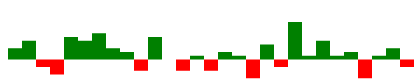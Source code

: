 {
  "$schema": "https://vega.github.io/schema/vega/v5.json",
  "width": 210,
  "height": 30,
  "padding": 0,
  "data": [
    {
      "name": "table",
      "values": [
        {
          "game": "g1",
          "diff": 3
        },
        {
          "game": "g2",
          "diff": 5
        },
        {
          "game": "g3",
          "diff": -2
        },
        {
          "game": "g4",
          "diff": -4
        },
        {
          "game": "g5",
          "diff": 6
        },
        {
          "game": "g6",
          "diff": 5
        },
        {
          "game": "g7",
          "diff": 7
        },
        {
          "game": "g8",
          "diff": 3
        },
        {
          "game": "g9",
          "diff": 2
        },
                {
          "game": "g10",
          "diff": -3
        },
                {
          "game": "g11",
          "diff": 6
        },
                {
          "game": "g12",
          "diff": 0
        },
                {
          "game": "g13",
          "diff": -3
        },
                {
          "game": "g14",
          "diff": 1
        },
                {
          "game": "g15",
          "diff": -3
        },
                {
          "game": "g16",
          "diff": 2
        },
                {
          "game": "g17",
          "diff": 1
        },
                {
          "game": "g18",
          "diff": -5
        },
                {
          "game": "g19",
          "diff": 4
        },
                {
          "game": "g20",
          "diff": -2
        },
                {
          "game": "g21",
          "diff": 10
        },
                {
          "game": "g22",
          "diff": 1
        },
                {
          "game": "g23",
          "diff": 5
        },
                {
          "game": "g24",
          "diff": 1
        },
                {
          "game": "g25",
          "diff": 2
        },
                {
          "game": "g26",
          "diff": -5
        },
                {
          "game": "g27",
          "diff": 1
        },
                {
          "game": "g28",
          "diff": 3
        },
                {
          "game": "g29",
          "diff": -2
        }
      ]
    }
  ],
  "signals": [
    {
      "name": "tooltip",
      "value": {},
      "on": [
        {
          "events": "rect:mouseover",
          "update": "datum"
        },
        {
          "events": "rect:mouseout",
          "update": "{}"
        }
      ]
    }
  ],
  "scales": [
    {
      "name": "xscale",
      "type": "band",
      "domain": {
        "data": "table",
        "field": "game"
      },
      "range": "width",
      "padding": 0.05,
      "round": true
    },
    {
      "name": "yscale",
      "domain": {
        "data": "table",
        "field": "diff"
      },
      "nice": true,
      "range": "height"
    }
  ],
  "axes": [
    {
      "orient": "bottom",
      "scale": "xscale",
      "labels": false,
      "ticks": false
    },
    {
      "orient": "right",
      "scale": "yscale",
      "labels": false,
      "ticks": false
    }
  ],
  "marks": [
    {
      "type": "rect",
      "from": {
        "data": "table"
      },
      "encode": {
        "enter": {
          "x": {
            "scale": "xscale",
            "field": "game"
          },
          "width": {
            "scale": "xscale",
            "band": 1
          },
          "y": {
            "scale": "yscale",
            "field": "diff"
          },
          "y2": {
            "scale": "yscale",
            "value": 0
          },
          "fill": [
            {
              "test": "datum.diff > 0",
              "value": "green"
            },
            {
              "value": "red"
            }
          ]
        },
        "update": {
          "fill": [
            {
              "test": "datum.diff > 0",
              "value": "green"
            },
            {
              "value": "red"
            }
          ]
        },
        "hover": {
          "fill": {
            "value": "black"
          }
        }
      }
    },
    {
      "type": "text",
      "encode": {
        "enter": {
          "align": {
            "value": "center"
          },
          "baseline": {
            "value": "bottom"
          },
          "fill": {
            "value": "#333"
          }
        },
        "update": {
          "x": {
            "scale": "xscale",
            "signal": "tooltip.game",
            "band": 0.5
          },
          "y": {
            "scale": "yscale",
            "signal": "tooltip.diff",
            "offset": 0.05
          },
          "text": {
            "signal": "tooltip.diff"
          },
          "fillOpacity": [
            {
              "test": "datum === tooltip",
              "value": 0
            },
            {
              "value": 1
            }
          ]
        }
      }
    }
  ],
  "config": {}
}

